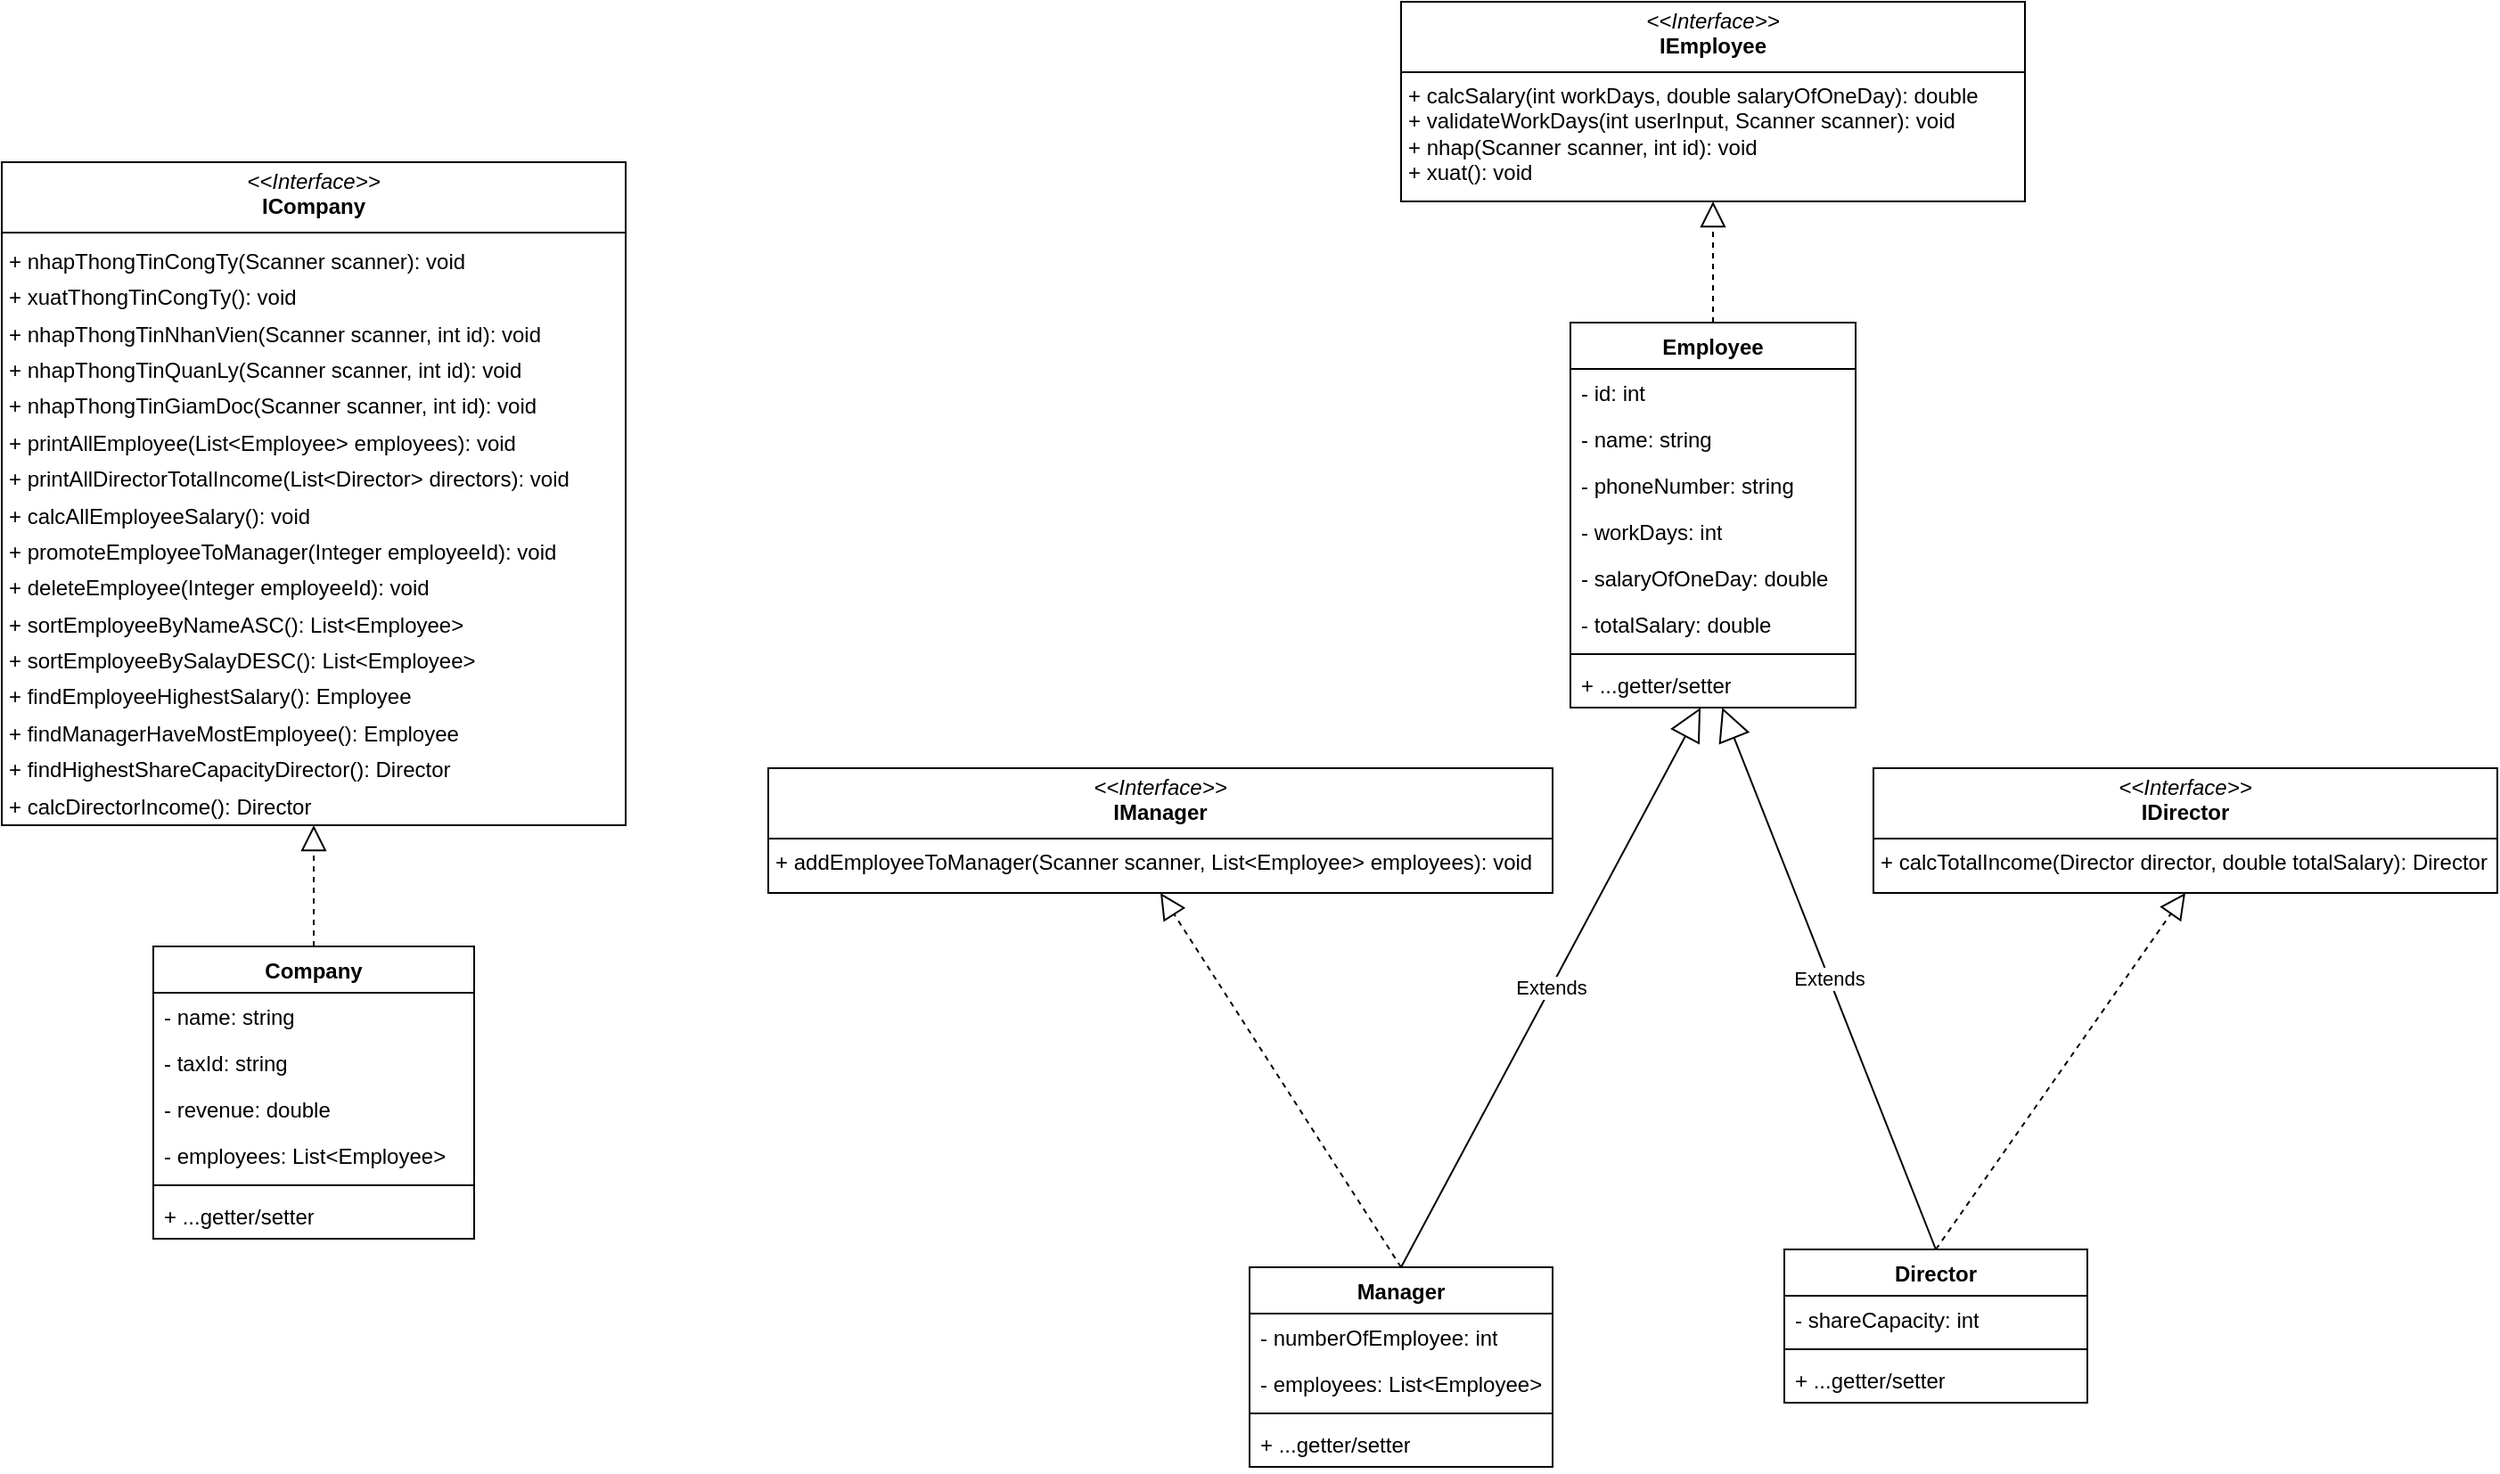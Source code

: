 <mxfile version="24.2.5" type="device">
  <diagram id="C5RBs43oDa-KdzZeNtuy" name="Page-1">
    <mxGraphModel dx="2072" dy="899" grid="1" gridSize="10" guides="1" tooltips="1" connect="1" arrows="1" fold="1" page="0" pageScale="1" pageWidth="1200" pageHeight="1920" math="0" shadow="0">
      <root>
        <mxCell id="WIyWlLk6GJQsqaUBKTNV-0" />
        <mxCell id="WIyWlLk6GJQsqaUBKTNV-1" parent="WIyWlLk6GJQsqaUBKTNV-0" />
        <mxCell id="480BdLRj5phEdMmWsPwc-4" value="" style="group" vertex="1" connectable="0" parent="WIyWlLk6GJQsqaUBKTNV-1">
          <mxGeometry x="-620" y="100" width="350" height="604" as="geometry" />
        </mxCell>
        <mxCell id="baJLvfBL1tSS69TwoIDW-49" value="Company" style="swimlane;fontStyle=1;align=center;verticalAlign=top;childLayout=stackLayout;horizontal=1;startSize=26;horizontalStack=0;resizeParent=1;resizeParentMax=0;resizeLast=0;collapsible=1;marginBottom=0;whiteSpace=wrap;html=1;" parent="480BdLRj5phEdMmWsPwc-4" vertex="1">
          <mxGeometry x="85" y="440" width="180" height="164" as="geometry" />
        </mxCell>
        <mxCell id="baJLvfBL1tSS69TwoIDW-50" value="- name: string" style="text;strokeColor=none;fillColor=none;align=left;verticalAlign=top;spacingLeft=4;spacingRight=4;overflow=hidden;rotatable=0;points=[[0,0.5],[1,0.5]];portConstraint=eastwest;whiteSpace=wrap;html=1;" parent="baJLvfBL1tSS69TwoIDW-49" vertex="1">
          <mxGeometry y="26" width="180" height="26" as="geometry" />
        </mxCell>
        <mxCell id="baJLvfBL1tSS69TwoIDW-51" value="- taxId: string" style="text;strokeColor=none;fillColor=none;align=left;verticalAlign=top;spacingLeft=4;spacingRight=4;overflow=hidden;rotatable=0;points=[[0,0.5],[1,0.5]];portConstraint=eastwest;whiteSpace=wrap;html=1;" parent="baJLvfBL1tSS69TwoIDW-49" vertex="1">
          <mxGeometry y="52" width="180" height="26" as="geometry" />
        </mxCell>
        <mxCell id="baJLvfBL1tSS69TwoIDW-52" value="- revenue: double" style="text;strokeColor=none;fillColor=none;align=left;verticalAlign=top;spacingLeft=4;spacingRight=4;overflow=hidden;rotatable=0;points=[[0,0.5],[1,0.5]];portConstraint=eastwest;whiteSpace=wrap;html=1;" parent="baJLvfBL1tSS69TwoIDW-49" vertex="1">
          <mxGeometry y="78" width="180" height="26" as="geometry" />
        </mxCell>
        <mxCell id="baJLvfBL1tSS69TwoIDW-53" value="- employees: List&amp;lt;Employee&amp;gt;" style="text;strokeColor=none;fillColor=none;align=left;verticalAlign=top;spacingLeft=4;spacingRight=4;overflow=hidden;rotatable=0;points=[[0,0.5],[1,0.5]];portConstraint=eastwest;whiteSpace=wrap;html=1;" parent="baJLvfBL1tSS69TwoIDW-49" vertex="1">
          <mxGeometry y="104" width="180" height="26" as="geometry" />
        </mxCell>
        <mxCell id="baJLvfBL1tSS69TwoIDW-56" value="" style="line;strokeWidth=1;fillColor=none;align=left;verticalAlign=middle;spacingTop=-1;spacingLeft=3;spacingRight=3;rotatable=0;labelPosition=right;points=[];portConstraint=eastwest;strokeColor=inherit;" parent="baJLvfBL1tSS69TwoIDW-49" vertex="1">
          <mxGeometry y="130" width="180" height="8" as="geometry" />
        </mxCell>
        <mxCell id="baJLvfBL1tSS69TwoIDW-57" value="+ ...getter/setter" style="text;strokeColor=none;fillColor=none;align=left;verticalAlign=top;spacingLeft=4;spacingRight=4;overflow=hidden;rotatable=0;points=[[0,0.5],[1,0.5]];portConstraint=eastwest;whiteSpace=wrap;html=1;" parent="baJLvfBL1tSS69TwoIDW-49" vertex="1">
          <mxGeometry y="138" width="180" height="26" as="geometry" />
        </mxCell>
        <mxCell id="baJLvfBL1tSS69TwoIDW-59" value="&lt;p style=&quot;margin:0px;margin-top:4px;text-align:center;&quot;&gt;&lt;i&gt;&amp;lt;&amp;lt;Interface&amp;gt;&amp;gt;&lt;/i&gt;&lt;br&gt;&lt;b&gt;ICompany&lt;/b&gt;&lt;/p&gt;&lt;hr size=&quot;1&quot; style=&quot;border-style:solid;&quot;&gt;&lt;p style=&quot;margin: 0px 0px 0px 4px; line-height: 170%;&quot;&gt;+ nhapThongTinCongTy(Scanner scanner): void&lt;/p&gt;&lt;p style=&quot;margin: 0px 0px 0px 4px; line-height: 170%;&quot;&gt;+ xuatThongTinCongTy(): void&lt;/p&gt;&lt;p style=&quot;margin: 0px 0px 0px 4px; line-height: 170%;&quot;&gt;+ nhapThongTinNhanVien(Scanner scanner, int id): void&lt;/p&gt;&lt;p style=&quot;margin: 0px 0px 0px 4px; line-height: 170%;&quot;&gt;+ nhapThongTinQuanLy(Scanner scanner, int id): void&lt;/p&gt;&lt;p style=&quot;margin: 0px 0px 0px 4px; line-height: 170%;&quot;&gt;+ nhapThongTinGiamDoc(Scanner scanner, int id): void&lt;br&gt;&lt;/p&gt;&lt;p style=&quot;margin: 0px 0px 0px 4px; line-height: 170%;&quot;&gt;+ printAllEmployee(List&amp;lt;Employee&amp;gt; employees): void&lt;/p&gt;&lt;p style=&quot;margin: 0px 0px 0px 4px; line-height: 170%;&quot;&gt;+ printAllDirectorTotalIncome(List&amp;lt;Director&amp;gt; directors): void&lt;/p&gt;&lt;p style=&quot;margin: 0px 0px 0px 4px; line-height: 170%;&quot;&gt;+ calcAllEmployeeSalary(): void&lt;/p&gt;&lt;p style=&quot;margin: 0px 0px 0px 4px; line-height: 170%;&quot;&gt;+ promoteEmployeeToManager(Integer employeeId): void&lt;/p&gt;&lt;p style=&quot;margin: 0px 0px 0px 4px; line-height: 170%;&quot;&gt;+ deleteEmployee(Integer employeeId): void&lt;/p&gt;&lt;p style=&quot;margin: 0px 0px 0px 4px; line-height: 170%;&quot;&gt;+ sortEmployeeByNameASC(): List&amp;lt;Employee&amp;gt;&lt;/p&gt;&lt;p style=&quot;margin: 0px 0px 0px 4px; line-height: 170%;&quot;&gt;+ sortEmployeeBySalayDESC(): List&amp;lt;Employee&amp;gt;&lt;/p&gt;&lt;p style=&quot;margin: 0px 0px 0px 4px; line-height: 170%;&quot;&gt;+ findEmployeeHighestSalary(): Employee&lt;/p&gt;&lt;p style=&quot;margin: 0px 0px 0px 4px; line-height: 170%;&quot;&gt;+ findManagerHaveMostEmployee(): Employee&lt;/p&gt;&lt;p style=&quot;margin: 0px 0px 0px 4px; line-height: 170%;&quot;&gt;+ findHighestShareCapacityDirector(): Director&lt;/p&gt;&lt;p style=&quot;margin: 0px 0px 0px 4px; line-height: 170%;&quot;&gt;+ calcDirectorIncome(): Director&lt;/p&gt;" style="verticalAlign=top;align=left;overflow=fill;html=1;whiteSpace=wrap;" parent="480BdLRj5phEdMmWsPwc-4" vertex="1">
          <mxGeometry width="350" height="372" as="geometry" />
        </mxCell>
        <mxCell id="baJLvfBL1tSS69TwoIDW-60" value="" style="endArrow=block;dashed=1;endFill=0;endSize=12;html=1;rounded=0;entryX=0.5;entryY=1;entryDx=0;entryDy=0;exitX=0.5;exitY=0;exitDx=0;exitDy=0;" parent="480BdLRj5phEdMmWsPwc-4" source="baJLvfBL1tSS69TwoIDW-49" target="baJLvfBL1tSS69TwoIDW-59" edge="1">
          <mxGeometry width="160" relative="1" as="geometry">
            <mxPoint x="235" y="510" as="sourcePoint" />
            <mxPoint x="174.5" y="510" as="targetPoint" />
          </mxGeometry>
        </mxCell>
        <mxCell id="480BdLRj5phEdMmWsPwc-5" value="" style="group" vertex="1" connectable="0" parent="WIyWlLk6GJQsqaUBKTNV-1">
          <mxGeometry x="-190" y="10" width="970" height="822" as="geometry" />
        </mxCell>
        <mxCell id="baJLvfBL1tSS69TwoIDW-0" value="Employee" style="swimlane;fontStyle=1;align=center;verticalAlign=top;childLayout=stackLayout;horizontal=1;startSize=26;horizontalStack=0;resizeParent=1;resizeParentMax=0;resizeLast=0;collapsible=1;marginBottom=0;whiteSpace=wrap;html=1;" parent="480BdLRj5phEdMmWsPwc-5" vertex="1">
          <mxGeometry x="450" y="180" width="160" height="216" as="geometry" />
        </mxCell>
        <mxCell id="baJLvfBL1tSS69TwoIDW-1" value="- id: int" style="text;strokeColor=none;fillColor=none;align=left;verticalAlign=top;spacingLeft=4;spacingRight=4;overflow=hidden;rotatable=0;points=[[0,0.5],[1,0.5]];portConstraint=eastwest;whiteSpace=wrap;html=1;" parent="baJLvfBL1tSS69TwoIDW-0" vertex="1">
          <mxGeometry y="26" width="160" height="26" as="geometry" />
        </mxCell>
        <mxCell id="baJLvfBL1tSS69TwoIDW-6" value="- name: string" style="text;strokeColor=none;fillColor=none;align=left;verticalAlign=top;spacingLeft=4;spacingRight=4;overflow=hidden;rotatable=0;points=[[0,0.5],[1,0.5]];portConstraint=eastwest;whiteSpace=wrap;html=1;" parent="baJLvfBL1tSS69TwoIDW-0" vertex="1">
          <mxGeometry y="52" width="160" height="26" as="geometry" />
        </mxCell>
        <mxCell id="baJLvfBL1tSS69TwoIDW-10" value="- phoneNumber: string" style="text;strokeColor=none;fillColor=none;align=left;verticalAlign=top;spacingLeft=4;spacingRight=4;overflow=hidden;rotatable=0;points=[[0,0.5],[1,0.5]];portConstraint=eastwest;whiteSpace=wrap;html=1;" parent="baJLvfBL1tSS69TwoIDW-0" vertex="1">
          <mxGeometry y="78" width="160" height="26" as="geometry" />
        </mxCell>
        <mxCell id="baJLvfBL1tSS69TwoIDW-9" value="- workDays: int" style="text;strokeColor=none;fillColor=none;align=left;verticalAlign=top;spacingLeft=4;spacingRight=4;overflow=hidden;rotatable=0;points=[[0,0.5],[1,0.5]];portConstraint=eastwest;whiteSpace=wrap;html=1;" parent="baJLvfBL1tSS69TwoIDW-0" vertex="1">
          <mxGeometry y="104" width="160" height="26" as="geometry" />
        </mxCell>
        <mxCell id="baJLvfBL1tSS69TwoIDW-8" value="- salaryOfOneDay: double" style="text;strokeColor=none;fillColor=none;align=left;verticalAlign=top;spacingLeft=4;spacingRight=4;overflow=hidden;rotatable=0;points=[[0,0.5],[1,0.5]];portConstraint=eastwest;whiteSpace=wrap;html=1;" parent="baJLvfBL1tSS69TwoIDW-0" vertex="1">
          <mxGeometry y="130" width="160" height="26" as="geometry" />
        </mxCell>
        <mxCell id="baJLvfBL1tSS69TwoIDW-7" value="- totalSalary: double" style="text;strokeColor=none;fillColor=none;align=left;verticalAlign=top;spacingLeft=4;spacingRight=4;overflow=hidden;rotatable=0;points=[[0,0.5],[1,0.5]];portConstraint=eastwest;whiteSpace=wrap;html=1;" parent="baJLvfBL1tSS69TwoIDW-0" vertex="1">
          <mxGeometry y="156" width="160" height="26" as="geometry" />
        </mxCell>
        <mxCell id="baJLvfBL1tSS69TwoIDW-2" value="" style="line;strokeWidth=1;fillColor=none;align=left;verticalAlign=middle;spacingTop=-1;spacingLeft=3;spacingRight=3;rotatable=0;labelPosition=right;points=[];portConstraint=eastwest;strokeColor=inherit;" parent="baJLvfBL1tSS69TwoIDW-0" vertex="1">
          <mxGeometry y="182" width="160" height="8" as="geometry" />
        </mxCell>
        <mxCell id="baJLvfBL1tSS69TwoIDW-3" value="+ ...getter/setter" style="text;strokeColor=none;fillColor=none;align=left;verticalAlign=top;spacingLeft=4;spacingRight=4;overflow=hidden;rotatable=0;points=[[0,0.5],[1,0.5]];portConstraint=eastwest;whiteSpace=wrap;html=1;" parent="baJLvfBL1tSS69TwoIDW-0" vertex="1">
          <mxGeometry y="190" width="160" height="26" as="geometry" />
        </mxCell>
        <mxCell id="baJLvfBL1tSS69TwoIDW-17" value="&lt;p style=&quot;margin:0px;margin-top:4px;text-align:center;&quot;&gt;&lt;i&gt;&amp;lt;&amp;lt;Interface&amp;gt;&amp;gt;&lt;/i&gt;&lt;br&gt;&lt;b&gt;IEmployee&lt;/b&gt;&lt;/p&gt;&lt;hr size=&quot;1&quot; style=&quot;border-style:solid;&quot;&gt;&lt;p style=&quot;margin:0px;margin-left:4px;&quot;&gt;+ calcSalary(int workDays, double salaryOfOneDay): double&lt;/p&gt;&lt;p style=&quot;margin:0px;margin-left:4px;&quot;&gt;+ validateWorkDays(int userInput, Scanner scanner): void&lt;br&gt;+ nhap(Scanner scanner, int id): void&lt;/p&gt;&lt;p style=&quot;margin:0px;margin-left:4px;&quot;&gt;+ xuat(): void&lt;/p&gt;" style="verticalAlign=top;align=left;overflow=fill;html=1;whiteSpace=wrap;" parent="480BdLRj5phEdMmWsPwc-5" vertex="1">
          <mxGeometry x="355" width="350" height="112" as="geometry" />
        </mxCell>
        <mxCell id="baJLvfBL1tSS69TwoIDW-23" value="" style="endArrow=block;dashed=1;endFill=0;endSize=12;html=1;rounded=0;entryX=0.5;entryY=1;entryDx=0;entryDy=0;exitX=0.5;exitY=0;exitDx=0;exitDy=0;" parent="480BdLRj5phEdMmWsPwc-5" source="baJLvfBL1tSS69TwoIDW-0" target="baJLvfBL1tSS69TwoIDW-17" edge="1">
          <mxGeometry width="160" relative="1" as="geometry">
            <mxPoint x="390" y="420" as="sourcePoint" />
            <mxPoint x="410" y="480" as="targetPoint" />
          </mxGeometry>
        </mxCell>
        <mxCell id="baJLvfBL1tSS69TwoIDW-24" value="Manager" style="swimlane;fontStyle=1;align=center;verticalAlign=top;childLayout=stackLayout;horizontal=1;startSize=26;horizontalStack=0;resizeParent=1;resizeParentMax=0;resizeLast=0;collapsible=1;marginBottom=0;whiteSpace=wrap;html=1;" parent="480BdLRj5phEdMmWsPwc-5" vertex="1">
          <mxGeometry x="270" y="710" width="170" height="112" as="geometry" />
        </mxCell>
        <mxCell id="baJLvfBL1tSS69TwoIDW-25" value="- numberOfEmployee: int" style="text;strokeColor=none;fillColor=none;align=left;verticalAlign=top;spacingLeft=4;spacingRight=4;overflow=hidden;rotatable=0;points=[[0,0.5],[1,0.5]];portConstraint=eastwest;whiteSpace=wrap;html=1;" parent="baJLvfBL1tSS69TwoIDW-24" vertex="1">
          <mxGeometry y="26" width="170" height="26" as="geometry" />
        </mxCell>
        <mxCell id="baJLvfBL1tSS69TwoIDW-26" value="- employees: List&amp;lt;Employee&amp;gt;" style="text;strokeColor=none;fillColor=none;align=left;verticalAlign=top;spacingLeft=4;spacingRight=4;overflow=hidden;rotatable=0;points=[[0,0.5],[1,0.5]];portConstraint=eastwest;whiteSpace=wrap;html=1;" parent="baJLvfBL1tSS69TwoIDW-24" vertex="1">
          <mxGeometry y="52" width="170" height="26" as="geometry" />
        </mxCell>
        <mxCell id="baJLvfBL1tSS69TwoIDW-31" value="" style="line;strokeWidth=1;fillColor=none;align=left;verticalAlign=middle;spacingTop=-1;spacingLeft=3;spacingRight=3;rotatable=0;labelPosition=right;points=[];portConstraint=eastwest;strokeColor=inherit;" parent="baJLvfBL1tSS69TwoIDW-24" vertex="1">
          <mxGeometry y="78" width="170" height="8" as="geometry" />
        </mxCell>
        <mxCell id="baJLvfBL1tSS69TwoIDW-32" value="+ ...getter/setter" style="text;strokeColor=none;fillColor=none;align=left;verticalAlign=top;spacingLeft=4;spacingRight=4;overflow=hidden;rotatable=0;points=[[0,0.5],[1,0.5]];portConstraint=eastwest;whiteSpace=wrap;html=1;" parent="baJLvfBL1tSS69TwoIDW-24" vertex="1">
          <mxGeometry y="86" width="170" height="26" as="geometry" />
        </mxCell>
        <mxCell id="baJLvfBL1tSS69TwoIDW-42" value="Extends" style="endArrow=block;endSize=16;endFill=0;html=1;rounded=0;exitX=0.5;exitY=0;exitDx=0;exitDy=0;" parent="480BdLRj5phEdMmWsPwc-5" source="baJLvfBL1tSS69TwoIDW-24" target="baJLvfBL1tSS69TwoIDW-3" edge="1">
          <mxGeometry width="160" relative="1" as="geometry">
            <mxPoint x="500" y="310" as="sourcePoint" />
            <mxPoint x="520" y="440" as="targetPoint" />
          </mxGeometry>
        </mxCell>
        <mxCell id="baJLvfBL1tSS69TwoIDW-43" value="Director" style="swimlane;fontStyle=1;align=center;verticalAlign=top;childLayout=stackLayout;horizontal=1;startSize=26;horizontalStack=0;resizeParent=1;resizeParentMax=0;resizeLast=0;collapsible=1;marginBottom=0;whiteSpace=wrap;html=1;" parent="480BdLRj5phEdMmWsPwc-5" vertex="1">
          <mxGeometry x="570" y="700" width="170" height="86" as="geometry" />
        </mxCell>
        <mxCell id="baJLvfBL1tSS69TwoIDW-44" value="- shareCapacity: int" style="text;strokeColor=none;fillColor=none;align=left;verticalAlign=top;spacingLeft=4;spacingRight=4;overflow=hidden;rotatable=0;points=[[0,0.5],[1,0.5]];portConstraint=eastwest;whiteSpace=wrap;html=1;" parent="baJLvfBL1tSS69TwoIDW-43" vertex="1">
          <mxGeometry y="26" width="170" height="26" as="geometry" />
        </mxCell>
        <mxCell id="baJLvfBL1tSS69TwoIDW-46" value="" style="line;strokeWidth=1;fillColor=none;align=left;verticalAlign=middle;spacingTop=-1;spacingLeft=3;spacingRight=3;rotatable=0;labelPosition=right;points=[];portConstraint=eastwest;strokeColor=inherit;" parent="baJLvfBL1tSS69TwoIDW-43" vertex="1">
          <mxGeometry y="52" width="170" height="8" as="geometry" />
        </mxCell>
        <mxCell id="baJLvfBL1tSS69TwoIDW-47" value="+ ...getter/setter" style="text;strokeColor=none;fillColor=none;align=left;verticalAlign=top;spacingLeft=4;spacingRight=4;overflow=hidden;rotatable=0;points=[[0,0.5],[1,0.5]];portConstraint=eastwest;whiteSpace=wrap;html=1;" parent="baJLvfBL1tSS69TwoIDW-43" vertex="1">
          <mxGeometry y="60" width="170" height="26" as="geometry" />
        </mxCell>
        <mxCell id="baJLvfBL1tSS69TwoIDW-48" value="Extends" style="endArrow=block;endSize=16;endFill=0;html=1;rounded=0;exitX=0.5;exitY=0;exitDx=0;exitDy=0;" parent="480BdLRj5phEdMmWsPwc-5" source="baJLvfBL1tSS69TwoIDW-43" target="baJLvfBL1tSS69TwoIDW-3" edge="1">
          <mxGeometry width="160" relative="1" as="geometry">
            <mxPoint x="500" y="440" as="sourcePoint" />
            <mxPoint x="650" y="400" as="targetPoint" />
          </mxGeometry>
        </mxCell>
        <mxCell id="480BdLRj5phEdMmWsPwc-0" value="&lt;p style=&quot;margin:0px;margin-top:4px;text-align:center;&quot;&gt;&lt;i&gt;&amp;lt;&amp;lt;Interface&amp;gt;&amp;gt;&lt;/i&gt;&lt;br&gt;&lt;b&gt;IManager&lt;/b&gt;&lt;/p&gt;&lt;hr size=&quot;1&quot; style=&quot;border-style:solid;&quot;&gt;&lt;p style=&quot;margin:0px;margin-left:4px;&quot;&gt;+ addEmployeeToManager(Scanner scanner, List&amp;lt;Employee&amp;gt; employees): void&lt;br&gt;&lt;/p&gt;" style="verticalAlign=top;align=left;overflow=fill;html=1;whiteSpace=wrap;" vertex="1" parent="480BdLRj5phEdMmWsPwc-5">
          <mxGeometry y="430" width="440" height="70" as="geometry" />
        </mxCell>
        <mxCell id="480BdLRj5phEdMmWsPwc-1" value="" style="endArrow=block;dashed=1;endFill=0;endSize=12;html=1;rounded=0;entryX=0.5;entryY=1;entryDx=0;entryDy=0;exitX=0.5;exitY=0;exitDx=0;exitDy=0;" edge="1" parent="480BdLRj5phEdMmWsPwc-5" source="baJLvfBL1tSS69TwoIDW-24" target="480BdLRj5phEdMmWsPwc-0">
          <mxGeometry width="160" relative="1" as="geometry">
            <mxPoint x="300" y="590" as="sourcePoint" />
            <mxPoint x="540" y="122" as="targetPoint" />
          </mxGeometry>
        </mxCell>
        <mxCell id="480BdLRj5phEdMmWsPwc-2" value="&lt;p style=&quot;margin:0px;margin-top:4px;text-align:center;&quot;&gt;&lt;i&gt;&amp;lt;&amp;lt;Interface&amp;gt;&amp;gt;&lt;/i&gt;&lt;br&gt;&lt;b&gt;IDirector&lt;/b&gt;&lt;/p&gt;&lt;hr size=&quot;1&quot; style=&quot;border-style:solid;&quot;&gt;&lt;p style=&quot;margin:0px;margin-left:4px;&quot;&gt;+ calcTotalIncome(Director director, double totalSalary): Director&lt;br&gt;&lt;/p&gt;" style="verticalAlign=top;align=left;overflow=fill;html=1;whiteSpace=wrap;" vertex="1" parent="480BdLRj5phEdMmWsPwc-5">
          <mxGeometry x="620" y="430" width="350" height="70" as="geometry" />
        </mxCell>
        <mxCell id="480BdLRj5phEdMmWsPwc-3" value="" style="endArrow=block;dashed=1;endFill=0;endSize=12;html=1;rounded=0;entryX=0.5;entryY=1;entryDx=0;entryDy=0;exitX=0.5;exitY=0;exitDx=0;exitDy=0;" edge="1" parent="480BdLRj5phEdMmWsPwc-5" source="baJLvfBL1tSS69TwoIDW-43" target="480BdLRj5phEdMmWsPwc-2">
          <mxGeometry width="160" relative="1" as="geometry">
            <mxPoint x="365" y="720" as="sourcePoint" />
            <mxPoint x="250" y="510" as="targetPoint" />
          </mxGeometry>
        </mxCell>
      </root>
    </mxGraphModel>
  </diagram>
</mxfile>
